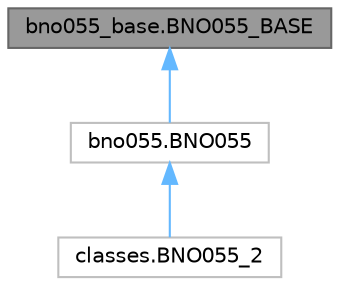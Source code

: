 digraph "bno055_base.BNO055_BASE"
{
 // LATEX_PDF_SIZE
  bgcolor="transparent";
  edge [fontname=Helvetica,fontsize=10,labelfontname=Helvetica,labelfontsize=10];
  node [fontname=Helvetica,fontsize=10,shape=box,height=0.2,width=0.4];
  Node1 [id="Node000001",label="bno055_base.BNO055_BASE",height=0.2,width=0.4,color="gray40", fillcolor="grey60", style="filled", fontcolor="black",tooltip=" "];
  Node1 -> Node2 [id="edge1_Node000001_Node000002",dir="back",color="steelblue1",style="solid",tooltip=" "];
  Node2 [id="Node000002",label="bno055.BNO055",height=0.2,width=0.4,color="grey75", fillcolor="white", style="filled",URL="$classbno055_1_1_b_n_o055.html",tooltip=" "];
  Node2 -> Node3 [id="edge2_Node000002_Node000003",dir="back",color="steelblue1",style="solid",tooltip=" "];
  Node3 [id="Node000003",label="classes.BNO055_2",height=0.2,width=0.4,color="grey75", fillcolor="white", style="filled",URL="$classclasses_1_1_b_n_o055__2.html",tooltip=" "];
}
